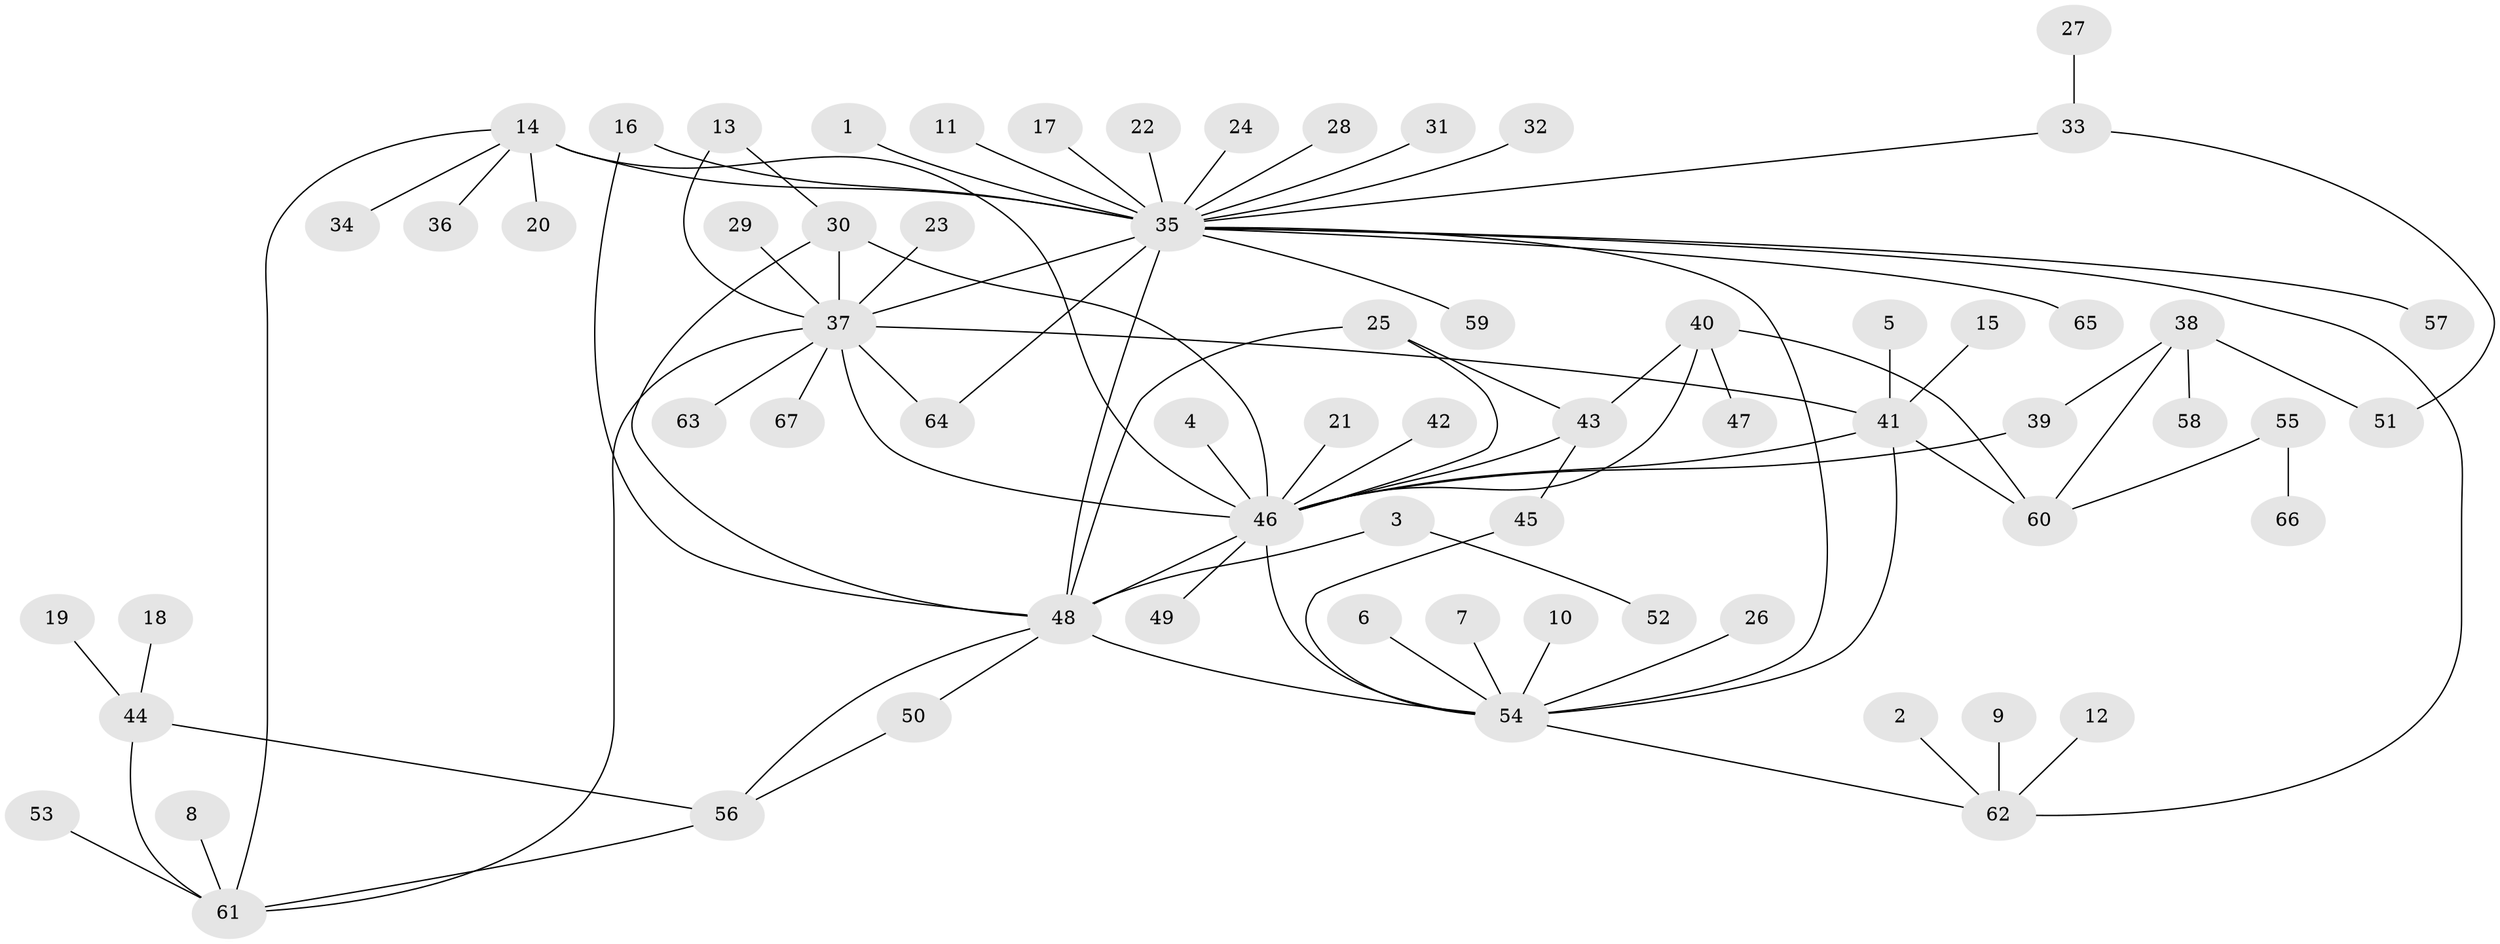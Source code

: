 // original degree distribution, {6: 0.03731343283582089, 3: 0.09701492537313433, 17: 0.007462686567164179, 12: 0.014925373134328358, 1: 0.5074626865671642, 7: 0.014925373134328358, 4: 0.03731343283582089, 16: 0.007462686567164179, 5: 0.04477611940298507, 2: 0.22388059701492538, 10: 0.007462686567164179}
// Generated by graph-tools (version 1.1) at 2025/26/03/09/25 03:26:07]
// undirected, 67 vertices, 89 edges
graph export_dot {
graph [start="1"]
  node [color=gray90,style=filled];
  1;
  2;
  3;
  4;
  5;
  6;
  7;
  8;
  9;
  10;
  11;
  12;
  13;
  14;
  15;
  16;
  17;
  18;
  19;
  20;
  21;
  22;
  23;
  24;
  25;
  26;
  27;
  28;
  29;
  30;
  31;
  32;
  33;
  34;
  35;
  36;
  37;
  38;
  39;
  40;
  41;
  42;
  43;
  44;
  45;
  46;
  47;
  48;
  49;
  50;
  51;
  52;
  53;
  54;
  55;
  56;
  57;
  58;
  59;
  60;
  61;
  62;
  63;
  64;
  65;
  66;
  67;
  1 -- 35 [weight=1.0];
  2 -- 62 [weight=1.0];
  3 -- 48 [weight=1.0];
  3 -- 52 [weight=1.0];
  4 -- 46 [weight=1.0];
  5 -- 41 [weight=1.0];
  6 -- 54 [weight=1.0];
  7 -- 54 [weight=1.0];
  8 -- 61 [weight=1.0];
  9 -- 62 [weight=1.0];
  10 -- 54 [weight=1.0];
  11 -- 35 [weight=1.0];
  12 -- 62 [weight=1.0];
  13 -- 30 [weight=1.0];
  13 -- 37 [weight=2.0];
  14 -- 20 [weight=1.0];
  14 -- 34 [weight=1.0];
  14 -- 35 [weight=1.0];
  14 -- 36 [weight=1.0];
  14 -- 46 [weight=2.0];
  14 -- 61 [weight=1.0];
  15 -- 41 [weight=1.0];
  16 -- 35 [weight=1.0];
  16 -- 48 [weight=1.0];
  17 -- 35 [weight=1.0];
  18 -- 44 [weight=1.0];
  19 -- 44 [weight=1.0];
  21 -- 46 [weight=1.0];
  22 -- 35 [weight=1.0];
  23 -- 37 [weight=1.0];
  24 -- 35 [weight=1.0];
  25 -- 43 [weight=1.0];
  25 -- 46 [weight=1.0];
  25 -- 48 [weight=1.0];
  26 -- 54 [weight=1.0];
  27 -- 33 [weight=1.0];
  28 -- 35 [weight=1.0];
  29 -- 37 [weight=1.0];
  30 -- 37 [weight=1.0];
  30 -- 46 [weight=1.0];
  30 -- 48 [weight=1.0];
  31 -- 35 [weight=1.0];
  32 -- 35 [weight=1.0];
  33 -- 35 [weight=1.0];
  33 -- 51 [weight=1.0];
  35 -- 37 [weight=2.0];
  35 -- 48 [weight=2.0];
  35 -- 54 [weight=1.0];
  35 -- 57 [weight=1.0];
  35 -- 59 [weight=1.0];
  35 -- 62 [weight=1.0];
  35 -- 64 [weight=1.0];
  35 -- 65 [weight=1.0];
  37 -- 41 [weight=1.0];
  37 -- 46 [weight=1.0];
  37 -- 61 [weight=1.0];
  37 -- 63 [weight=1.0];
  37 -- 64 [weight=1.0];
  37 -- 67 [weight=1.0];
  38 -- 39 [weight=1.0];
  38 -- 51 [weight=1.0];
  38 -- 58 [weight=1.0];
  38 -- 60 [weight=1.0];
  39 -- 46 [weight=1.0];
  40 -- 43 [weight=1.0];
  40 -- 46 [weight=1.0];
  40 -- 47 [weight=1.0];
  40 -- 60 [weight=1.0];
  41 -- 46 [weight=1.0];
  41 -- 54 [weight=1.0];
  41 -- 60 [weight=1.0];
  42 -- 46 [weight=1.0];
  43 -- 45 [weight=1.0];
  43 -- 46 [weight=1.0];
  44 -- 56 [weight=1.0];
  44 -- 61 [weight=1.0];
  45 -- 54 [weight=1.0];
  46 -- 48 [weight=1.0];
  46 -- 49 [weight=1.0];
  46 -- 54 [weight=1.0];
  48 -- 50 [weight=1.0];
  48 -- 54 [weight=1.0];
  48 -- 56 [weight=1.0];
  50 -- 56 [weight=1.0];
  53 -- 61 [weight=1.0];
  54 -- 62 [weight=1.0];
  55 -- 60 [weight=1.0];
  55 -- 66 [weight=1.0];
  56 -- 61 [weight=1.0];
}
